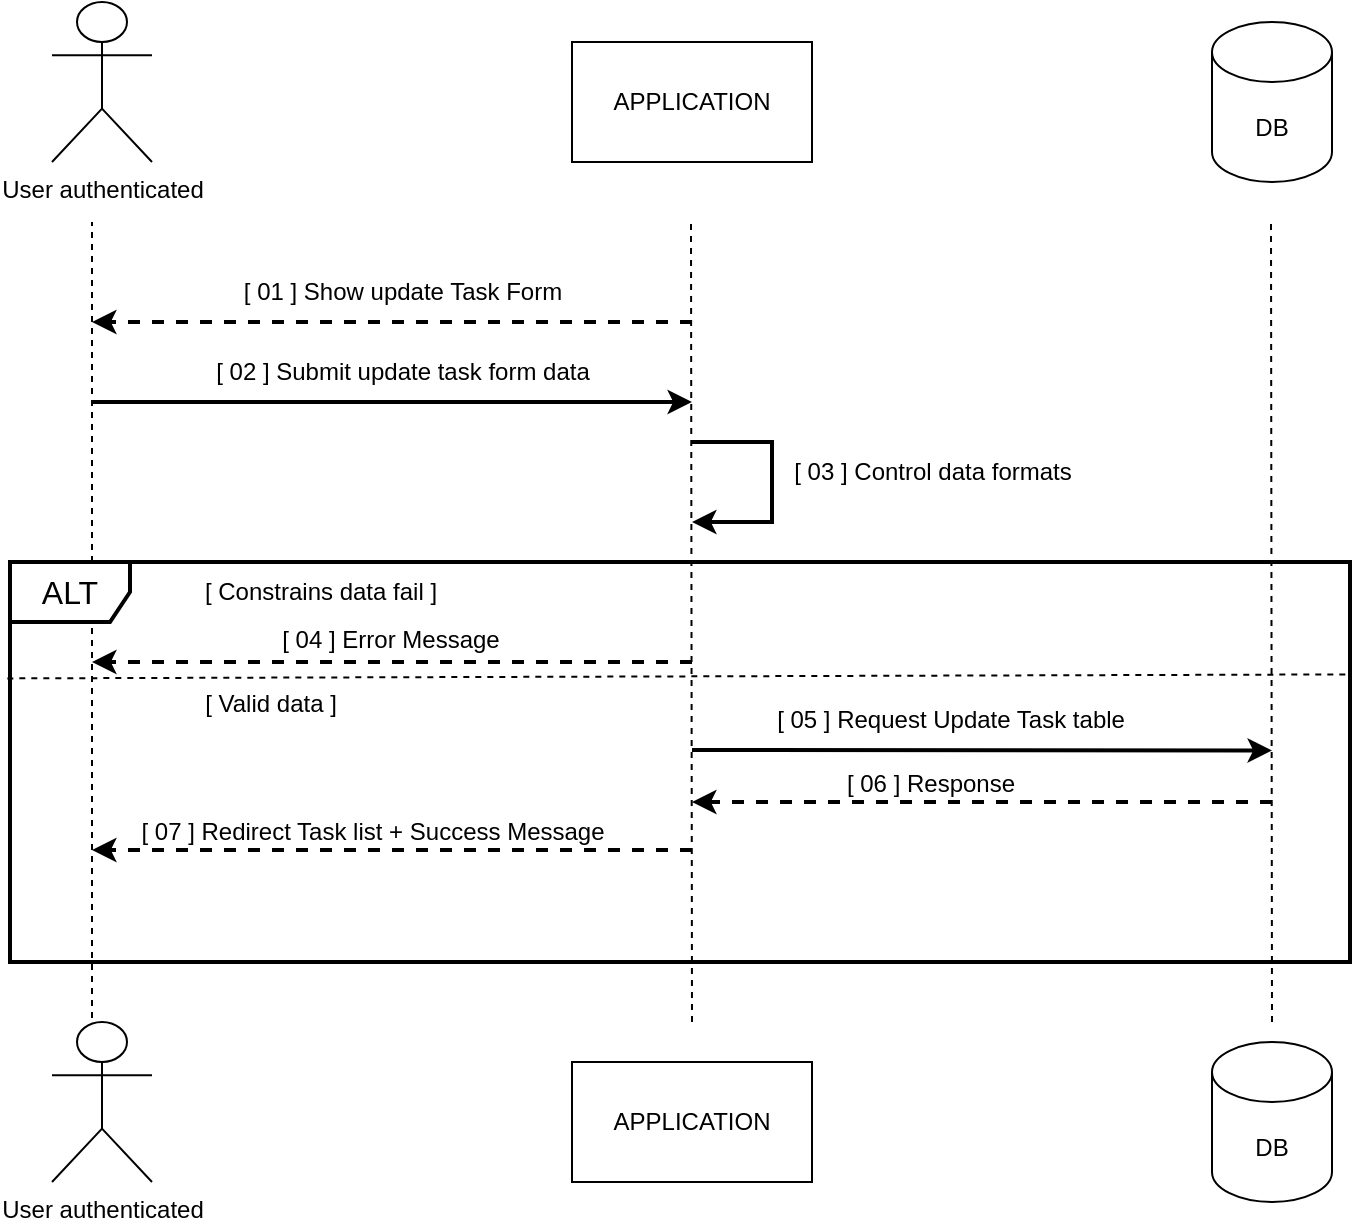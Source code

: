<mxfile version="20.4.0" type="device"><diagram id="dEELACuF9RNGndt7hH7m" name="Page-1"><mxGraphModel dx="1182" dy="675" grid="1" gridSize="10" guides="1" tooltips="1" connect="1" arrows="1" fold="1" page="1" pageScale="1" pageWidth="827" pageHeight="1169" math="0" shadow="0"><root><mxCell id="0"/><mxCell id="1" parent="0"/><mxCell id="0jehI1DoNkhYzXVmSJ_P-1" value="User authenticated" style="shape=umlActor;verticalLabelPosition=bottom;verticalAlign=top;html=1;outlineConnect=0;" vertex="1" parent="1"><mxGeometry x="100" y="80" width="50" height="80" as="geometry"/></mxCell><mxCell id="0jehI1DoNkhYzXVmSJ_P-2" value="APPLICATION" style="rounded=0;whiteSpace=wrap;html=1;" vertex="1" parent="1"><mxGeometry x="360" y="100" width="120" height="60" as="geometry"/></mxCell><mxCell id="0jehI1DoNkhYzXVmSJ_P-3" value="DB" style="shape=cylinder3;whiteSpace=wrap;html=1;boundedLbl=1;backgroundOutline=1;size=15;" vertex="1" parent="1"><mxGeometry x="680" y="90" width="60" height="80" as="geometry"/></mxCell><mxCell id="0jehI1DoNkhYzXVmSJ_P-4" value="" style="endArrow=none;dashed=1;html=1;rounded=0;" edge="1" parent="1"><mxGeometry width="50" height="50" relative="1" as="geometry"><mxPoint x="120" y="600" as="sourcePoint"/><mxPoint x="120" y="190" as="targetPoint"/></mxGeometry></mxCell><mxCell id="0jehI1DoNkhYzXVmSJ_P-5" value="" style="endArrow=none;dashed=1;html=1;rounded=0;" edge="1" parent="1"><mxGeometry width="50" height="50" relative="1" as="geometry"><mxPoint x="420" y="590" as="sourcePoint"/><mxPoint x="419.5" y="190" as="targetPoint"/></mxGeometry></mxCell><mxCell id="0jehI1DoNkhYzXVmSJ_P-6" value="" style="endArrow=none;dashed=1;html=1;rounded=0;" edge="1" parent="1"><mxGeometry width="50" height="50" relative="1" as="geometry"><mxPoint x="710" y="590" as="sourcePoint"/><mxPoint x="709.5" y="190" as="targetPoint"/></mxGeometry></mxCell><mxCell id="0jehI1DoNkhYzXVmSJ_P-7" value="User authenticated" style="shape=umlActor;verticalLabelPosition=bottom;verticalAlign=top;html=1;outlineConnect=0;" vertex="1" parent="1"><mxGeometry x="100" y="590" width="50" height="80" as="geometry"/></mxCell><mxCell id="0jehI1DoNkhYzXVmSJ_P-8" value="APPLICATION" style="rounded=0;whiteSpace=wrap;html=1;" vertex="1" parent="1"><mxGeometry x="360" y="610" width="120" height="60" as="geometry"/></mxCell><mxCell id="0jehI1DoNkhYzXVmSJ_P-9" value="DB" style="shape=cylinder3;whiteSpace=wrap;html=1;boundedLbl=1;backgroundOutline=1;size=15;" vertex="1" parent="1"><mxGeometry x="680" y="600" width="60" height="80" as="geometry"/></mxCell><mxCell id="0jehI1DoNkhYzXVmSJ_P-10" value="" style="endArrow=classic;html=1;rounded=0;dashed=1;strokeWidth=2;" edge="1" parent="1"><mxGeometry width="50" height="50" relative="1" as="geometry"><mxPoint x="420" y="240" as="sourcePoint"/><mxPoint x="120" y="240" as="targetPoint"/></mxGeometry></mxCell><mxCell id="0jehI1DoNkhYzXVmSJ_P-11" value="[ 01 ] Show update Task Form" style="text;html=1;align=center;verticalAlign=middle;resizable=0;points=[];autosize=1;strokeColor=none;fillColor=none;" vertex="1" parent="1"><mxGeometry x="185" y="210" width="180" height="30" as="geometry"/></mxCell><mxCell id="0jehI1DoNkhYzXVmSJ_P-12" value="" style="endArrow=none;html=1;rounded=0;strokeWidth=2;endFill=0;startArrow=classic;startFill=1;" edge="1" parent="1"><mxGeometry width="50" height="50" relative="1" as="geometry"><mxPoint x="420" y="280" as="sourcePoint"/><mxPoint x="120" y="280" as="targetPoint"/></mxGeometry></mxCell><mxCell id="0jehI1DoNkhYzXVmSJ_P-13" value="[ 02 ] Submit update task form data" style="text;html=1;align=center;verticalAlign=middle;resizable=0;points=[];autosize=1;strokeColor=none;fillColor=none;" vertex="1" parent="1"><mxGeometry x="170" y="250" width="210" height="30" as="geometry"/></mxCell><mxCell id="0jehI1DoNkhYzXVmSJ_P-16" value="&lt;font style=&quot;font-size: 16px;&quot;&gt;ALT&lt;/font&gt;" style="shape=umlFrame;whiteSpace=wrap;html=1;strokeWidth=2;" vertex="1" parent="1"><mxGeometry x="79" y="360" width="670" height="200" as="geometry"/></mxCell><mxCell id="0jehI1DoNkhYzXVmSJ_P-26" value="" style="endArrow=classic;html=1;rounded=0;strokeWidth=2;endFill=1;startArrow=none;startFill=0;dashed=1;" edge="1" parent="0jehI1DoNkhYzXVmSJ_P-16"><mxGeometry width="50" height="50" relative="1" as="geometry"><mxPoint x="631" y="120.005" as="sourcePoint"/><mxPoint x="341" y="120.005" as="targetPoint"/></mxGeometry></mxCell><mxCell id="0jehI1DoNkhYzXVmSJ_P-17" value="[ Constrains data fail ]" style="text;html=1;align=center;verticalAlign=middle;resizable=0;points=[];autosize=1;strokeColor=none;fillColor=none;" vertex="1" parent="0jehI1DoNkhYzXVmSJ_P-16"><mxGeometry x="85" width="140" height="30" as="geometry"/></mxCell><mxCell id="0jehI1DoNkhYzXVmSJ_P-30" value="" style="endArrow=classic;html=1;rounded=0;dashed=1;strokeWidth=2;" edge="1" parent="0jehI1DoNkhYzXVmSJ_P-16"><mxGeometry width="50" height="50" relative="1" as="geometry"><mxPoint x="341" y="144" as="sourcePoint"/><mxPoint x="41" y="144" as="targetPoint"/></mxGeometry></mxCell><mxCell id="0jehI1DoNkhYzXVmSJ_P-31" value="[ 07 ] Redirect Task list + Success Message" style="text;html=1;align=center;verticalAlign=middle;resizable=0;points=[];autosize=1;strokeColor=none;fillColor=none;" vertex="1" parent="0jehI1DoNkhYzXVmSJ_P-16"><mxGeometry x="51" y="120.001" width="260" height="30" as="geometry"/></mxCell><mxCell id="0jehI1DoNkhYzXVmSJ_P-23" value="[ 05 ] Request Update Task table" style="text;html=1;align=center;verticalAlign=middle;resizable=0;points=[];autosize=1;strokeColor=none;fillColor=none;" vertex="1" parent="0jehI1DoNkhYzXVmSJ_P-16"><mxGeometry x="370" y="64.0" width="200" height="30" as="geometry"/></mxCell><mxCell id="0jehI1DoNkhYzXVmSJ_P-22" value="" style="endArrow=none;html=1;rounded=0;strokeWidth=2;endFill=0;startArrow=classic;startFill=1;" edge="1" parent="0jehI1DoNkhYzXVmSJ_P-16"><mxGeometry width="50" height="50" relative="1" as="geometry"><mxPoint x="631" y="94.26" as="sourcePoint"/><mxPoint x="341" y="93.997" as="targetPoint"/></mxGeometry></mxCell><mxCell id="0jehI1DoNkhYzXVmSJ_P-27" value="[ 06 ] Response" style="text;html=1;align=center;verticalAlign=middle;resizable=0;points=[];autosize=1;strokeColor=none;fillColor=none;" vertex="1" parent="0jehI1DoNkhYzXVmSJ_P-16"><mxGeometry x="405" y="95.997" width="110" height="30" as="geometry"/></mxCell><mxCell id="0jehI1DoNkhYzXVmSJ_P-77" value="[ Valid data ]" style="text;html=1;align=center;verticalAlign=middle;resizable=0;points=[];autosize=1;strokeColor=none;fillColor=none;" vertex="1" parent="0jehI1DoNkhYzXVmSJ_P-16"><mxGeometry x="85" y="56.0" width="90" height="30" as="geometry"/></mxCell><mxCell id="0jehI1DoNkhYzXVmSJ_P-19" value="[ 04 ] Error Message" style="text;html=1;align=center;verticalAlign=middle;resizable=0;points=[];autosize=1;strokeColor=none;fillColor=none;" vertex="1" parent="0jehI1DoNkhYzXVmSJ_P-16"><mxGeometry x="125" y="24" width="130" height="30" as="geometry"/></mxCell><mxCell id="0jehI1DoNkhYzXVmSJ_P-18" value="" style="endArrow=classic;html=1;rounded=0;dashed=1;strokeWidth=2;" edge="1" parent="1"><mxGeometry width="50" height="50" relative="1" as="geometry"><mxPoint x="420" y="410" as="sourcePoint"/><mxPoint x="120" y="410" as="targetPoint"/></mxGeometry></mxCell><mxCell id="0jehI1DoNkhYzXVmSJ_P-20" value="" style="endArrow=none;dashed=1;html=1;strokeWidth=1;rounded=0;fontSize=16;exitX=-0.002;exitY=0.291;exitDx=0;exitDy=0;exitPerimeter=0;entryX=1;entryY=0.281;entryDx=0;entryDy=0;entryPerimeter=0;" edge="1" parent="1" source="0jehI1DoNkhYzXVmSJ_P-16" target="0jehI1DoNkhYzXVmSJ_P-16"><mxGeometry width="50" height="50" relative="1" as="geometry"><mxPoint x="390" y="390" as="sourcePoint"/><mxPoint x="440" y="340" as="targetPoint"/></mxGeometry></mxCell><mxCell id="0jehI1DoNkhYzXVmSJ_P-39" value="" style="endArrow=none;html=1;rounded=0;strokeWidth=2;endFill=0;startArrow=classic;startFill=1;" edge="1" parent="1"><mxGeometry width="50" height="50" relative="1" as="geometry"><mxPoint x="420" y="340" as="sourcePoint"/><mxPoint x="420" y="300" as="targetPoint"/><Array as="points"><mxPoint x="460" y="340"/><mxPoint x="460" y="300"/></Array></mxGeometry></mxCell><mxCell id="0jehI1DoNkhYzXVmSJ_P-40" value="[ 03 ] Control data formats" style="text;html=1;align=center;verticalAlign=middle;resizable=0;points=[];autosize=1;strokeColor=none;fillColor=none;" vertex="1" parent="1"><mxGeometry x="460" y="300" width="160" height="30" as="geometry"/></mxCell></root></mxGraphModel></diagram></mxfile>
